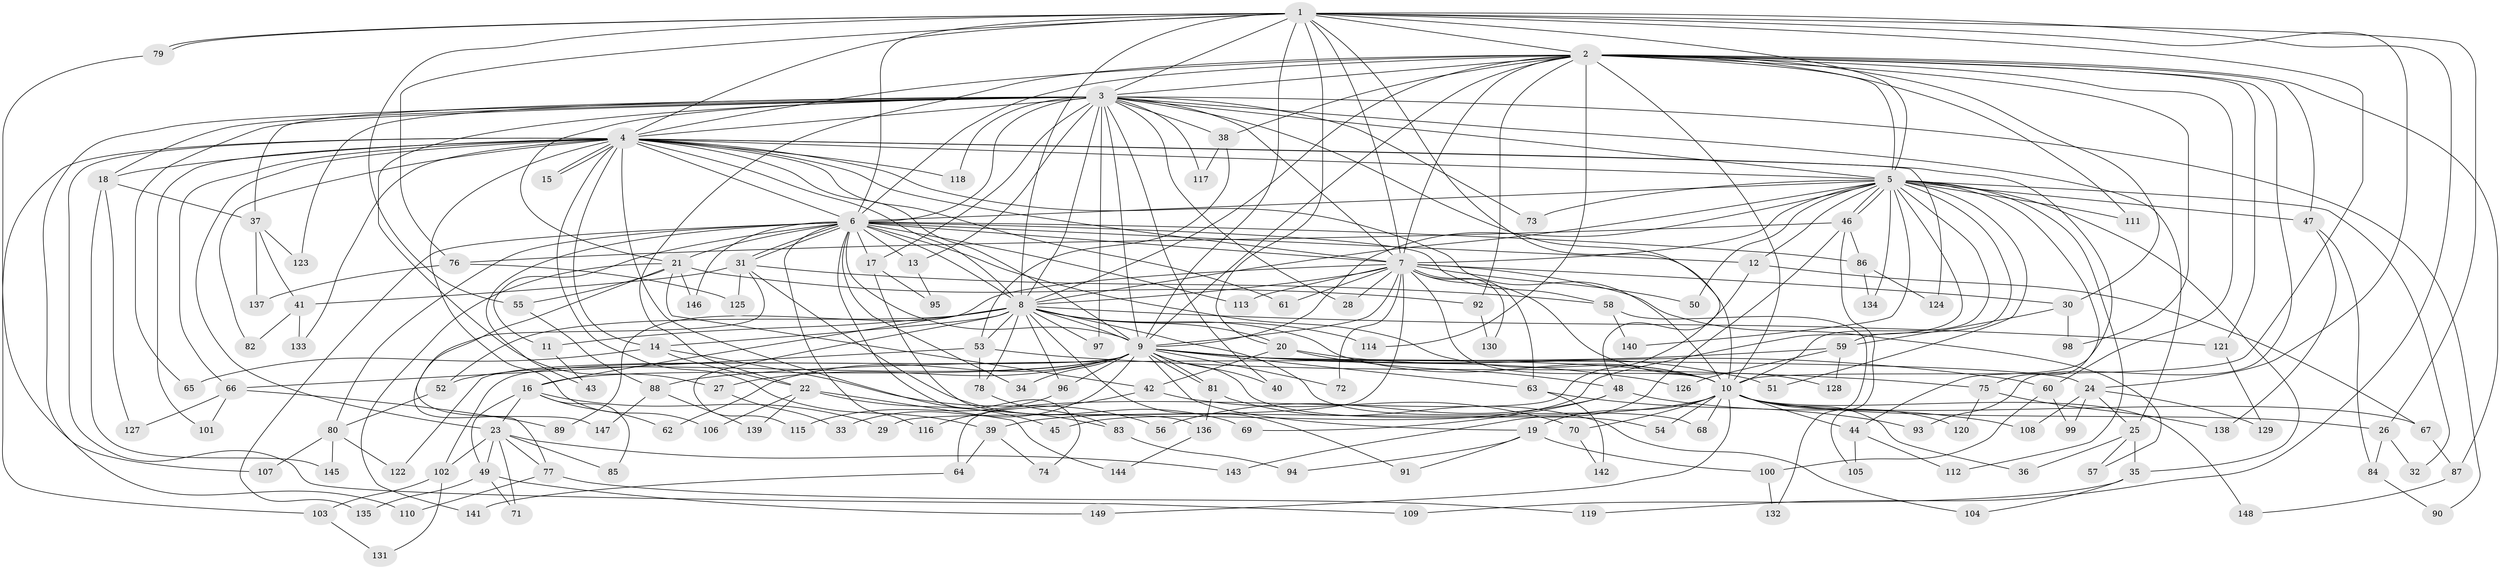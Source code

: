 // Generated by graph-tools (version 1.1) at 2025/49/03/09/25 03:49:37]
// undirected, 149 vertices, 323 edges
graph export_dot {
graph [start="1"]
  node [color=gray90,style=filled];
  1;
  2;
  3;
  4;
  5;
  6;
  7;
  8;
  9;
  10;
  11;
  12;
  13;
  14;
  15;
  16;
  17;
  18;
  19;
  20;
  21;
  22;
  23;
  24;
  25;
  26;
  27;
  28;
  29;
  30;
  31;
  32;
  33;
  34;
  35;
  36;
  37;
  38;
  39;
  40;
  41;
  42;
  43;
  44;
  45;
  46;
  47;
  48;
  49;
  50;
  51;
  52;
  53;
  54;
  55;
  56;
  57;
  58;
  59;
  60;
  61;
  62;
  63;
  64;
  65;
  66;
  67;
  68;
  69;
  70;
  71;
  72;
  73;
  74;
  75;
  76;
  77;
  78;
  79;
  80;
  81;
  82;
  83;
  84;
  85;
  86;
  87;
  88;
  89;
  90;
  91;
  92;
  93;
  94;
  95;
  96;
  97;
  98;
  99;
  100;
  101;
  102;
  103;
  104;
  105;
  106;
  107;
  108;
  109;
  110;
  111;
  112;
  113;
  114;
  115;
  116;
  117;
  118;
  119;
  120;
  121;
  122;
  123;
  124;
  125;
  126;
  127;
  128;
  129;
  130;
  131;
  132;
  133;
  134;
  135;
  136;
  137;
  138;
  139;
  140;
  141;
  142;
  143;
  144;
  145;
  146;
  147;
  148;
  149;
  1 -- 2;
  1 -- 3;
  1 -- 4;
  1 -- 5;
  1 -- 6;
  1 -- 7;
  1 -- 8;
  1 -- 9;
  1 -- 10;
  1 -- 20;
  1 -- 24;
  1 -- 26;
  1 -- 48;
  1 -- 55;
  1 -- 76;
  1 -- 79;
  1 -- 79;
  1 -- 119;
  2 -- 3;
  2 -- 4;
  2 -- 5;
  2 -- 6;
  2 -- 7;
  2 -- 8;
  2 -- 9;
  2 -- 10;
  2 -- 22;
  2 -- 30;
  2 -- 38;
  2 -- 47;
  2 -- 60;
  2 -- 87;
  2 -- 92;
  2 -- 93;
  2 -- 98;
  2 -- 111;
  2 -- 114;
  2 -- 121;
  3 -- 4;
  3 -- 5;
  3 -- 6;
  3 -- 7;
  3 -- 8;
  3 -- 9;
  3 -- 10;
  3 -- 13;
  3 -- 17;
  3 -- 18;
  3 -- 21;
  3 -- 25;
  3 -- 27;
  3 -- 28;
  3 -- 37;
  3 -- 38;
  3 -- 40;
  3 -- 65;
  3 -- 73;
  3 -- 90;
  3 -- 97;
  3 -- 110;
  3 -- 117;
  3 -- 118;
  3 -- 123;
  4 -- 5;
  4 -- 6;
  4 -- 7;
  4 -- 8;
  4 -- 9;
  4 -- 10;
  4 -- 14;
  4 -- 15;
  4 -- 15;
  4 -- 18;
  4 -- 23;
  4 -- 39;
  4 -- 44;
  4 -- 61;
  4 -- 66;
  4 -- 82;
  4 -- 83;
  4 -- 101;
  4 -- 103;
  4 -- 106;
  4 -- 109;
  4 -- 118;
  4 -- 124;
  4 -- 133;
  5 -- 6;
  5 -- 7;
  5 -- 8;
  5 -- 9;
  5 -- 10;
  5 -- 12;
  5 -- 32;
  5 -- 35;
  5 -- 45;
  5 -- 46;
  5 -- 46;
  5 -- 47;
  5 -- 50;
  5 -- 51;
  5 -- 59;
  5 -- 73;
  5 -- 75;
  5 -- 111;
  5 -- 112;
  5 -- 134;
  5 -- 140;
  6 -- 7;
  6 -- 8;
  6 -- 9;
  6 -- 10;
  6 -- 11;
  6 -- 12;
  6 -- 13;
  6 -- 17;
  6 -- 21;
  6 -- 31;
  6 -- 31;
  6 -- 34;
  6 -- 43;
  6 -- 58;
  6 -- 74;
  6 -- 80;
  6 -- 86;
  6 -- 113;
  6 -- 116;
  6 -- 135;
  6 -- 146;
  7 -- 8;
  7 -- 9;
  7 -- 10;
  7 -- 28;
  7 -- 29;
  7 -- 30;
  7 -- 50;
  7 -- 57;
  7 -- 61;
  7 -- 63;
  7 -- 72;
  7 -- 89;
  7 -- 113;
  7 -- 128;
  7 -- 130;
  8 -- 9;
  8 -- 10;
  8 -- 11;
  8 -- 14;
  8 -- 16;
  8 -- 20;
  8 -- 52;
  8 -- 53;
  8 -- 68;
  8 -- 78;
  8 -- 91;
  8 -- 96;
  8 -- 97;
  8 -- 114;
  8 -- 115;
  8 -- 121;
  9 -- 10;
  9 -- 16;
  9 -- 19;
  9 -- 24;
  9 -- 27;
  9 -- 33;
  9 -- 34;
  9 -- 40;
  9 -- 52;
  9 -- 54;
  9 -- 60;
  9 -- 62;
  9 -- 63;
  9 -- 72;
  9 -- 81;
  9 -- 81;
  9 -- 96;
  9 -- 102;
  9 -- 122;
  9 -- 126;
  10 -- 19;
  10 -- 26;
  10 -- 36;
  10 -- 39;
  10 -- 44;
  10 -- 54;
  10 -- 67;
  10 -- 68;
  10 -- 70;
  10 -- 120;
  10 -- 148;
  10 -- 149;
  11 -- 43;
  12 -- 64;
  12 -- 67;
  13 -- 95;
  14 -- 22;
  14 -- 56;
  14 -- 65;
  16 -- 23;
  16 -- 29;
  16 -- 49;
  16 -- 62;
  16 -- 85;
  17 -- 95;
  17 -- 136;
  18 -- 37;
  18 -- 127;
  18 -- 145;
  19 -- 91;
  19 -- 94;
  19 -- 100;
  20 -- 42;
  20 -- 48;
  20 -- 51;
  21 -- 42;
  21 -- 55;
  21 -- 92;
  21 -- 141;
  21 -- 146;
  21 -- 147;
  22 -- 45;
  22 -- 106;
  22 -- 139;
  22 -- 144;
  23 -- 49;
  23 -- 71;
  23 -- 77;
  23 -- 85;
  23 -- 102;
  23 -- 143;
  24 -- 25;
  24 -- 99;
  24 -- 108;
  24 -- 129;
  25 -- 35;
  25 -- 36;
  25 -- 57;
  26 -- 32;
  26 -- 84;
  27 -- 33;
  30 -- 59;
  30 -- 98;
  31 -- 41;
  31 -- 58;
  31 -- 69;
  31 -- 77;
  31 -- 125;
  35 -- 104;
  35 -- 109;
  37 -- 41;
  37 -- 123;
  37 -- 137;
  38 -- 53;
  38 -- 117;
  39 -- 64;
  39 -- 74;
  41 -- 82;
  41 -- 133;
  42 -- 70;
  42 -- 116;
  44 -- 105;
  44 -- 112;
  46 -- 76;
  46 -- 86;
  46 -- 105;
  46 -- 143;
  47 -- 84;
  47 -- 138;
  48 -- 56;
  48 -- 69;
  48 -- 108;
  49 -- 71;
  49 -- 135;
  49 -- 149;
  52 -- 80;
  53 -- 66;
  53 -- 75;
  53 -- 78;
  55 -- 88;
  58 -- 132;
  58 -- 140;
  59 -- 88;
  59 -- 126;
  59 -- 128;
  60 -- 99;
  60 -- 100;
  63 -- 93;
  63 -- 142;
  64 -- 141;
  66 -- 89;
  66 -- 101;
  66 -- 127;
  67 -- 87;
  70 -- 142;
  75 -- 120;
  75 -- 138;
  76 -- 125;
  76 -- 137;
  77 -- 110;
  77 -- 119;
  78 -- 83;
  79 -- 107;
  80 -- 107;
  80 -- 122;
  80 -- 145;
  81 -- 104;
  81 -- 136;
  83 -- 94;
  84 -- 90;
  86 -- 124;
  86 -- 134;
  87 -- 148;
  88 -- 139;
  88 -- 147;
  92 -- 130;
  96 -- 115;
  100 -- 132;
  102 -- 103;
  102 -- 131;
  103 -- 131;
  121 -- 129;
  136 -- 144;
}
